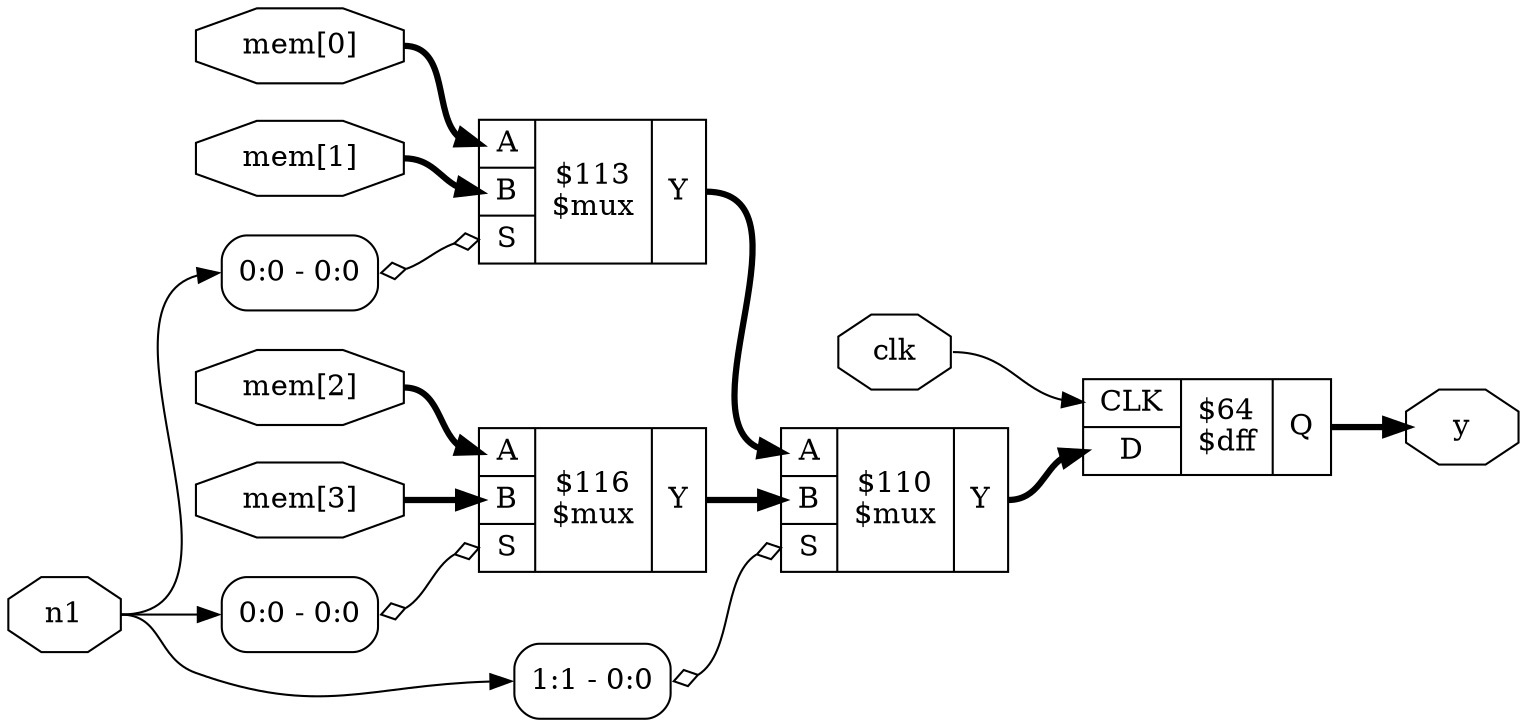 digraph "outstage" {
rankdir="LR";
remincross=true;
n4 [ shape=octagon, label="clk", color="black", fontcolor="black" ];
n5 [ shape=octagon, label="mem[0]", color="black", fontcolor="black" ];
n6 [ shape=octagon, label="mem[1]", color="black", fontcolor="black" ];
n7 [ shape=octagon, label="mem[2]", color="black", fontcolor="black" ];
n8 [ shape=octagon, label="mem[3]", color="black", fontcolor="black" ];
n9 [ shape=octagon, label="n1", color="black", fontcolor="black" ];
n10 [ shape=octagon, label="y", color="black", fontcolor="black" ];
c15 [ shape=record, label="{{<p11> A|<p12> B|<p13> S}|$110\n$mux|{<p14> Y}}" ];
x0 [ shape=record, style=rounded, label="<s0> 1:1 - 0:0 " ];
x0:e -> c15:p13:w [arrowhead=odiamond, arrowtail=odiamond, dir=both, color="black", label=""];
c16 [ shape=record, label="{{<p11> A|<p12> B|<p13> S}|$113\n$mux|{<p14> Y}}" ];
x1 [ shape=record, style=rounded, label="<s0> 0:0 - 0:0 " ];
x1:e -> c16:p13:w [arrowhead=odiamond, arrowtail=odiamond, dir=both, color="black", label=""];
c17 [ shape=record, label="{{<p11> A|<p12> B|<p13> S}|$116\n$mux|{<p14> Y}}" ];
x2 [ shape=record, style=rounded, label="<s0> 0:0 - 0:0 " ];
x2:e -> c17:p13:w [arrowhead=odiamond, arrowtail=odiamond, dir=both, color="black", label=""];
c21 [ shape=record, label="{{<p18> CLK|<p19> D}|$64\n$dff|{<p20> Q}}" ];
c15:p14:e -> c21:p19:w [color="black", style="setlinewidth(3)", label=""];
c21:p20:e -> n10:w [color="black", style="setlinewidth(3)", label=""];
c16:p14:e -> c15:p11:w [color="black", style="setlinewidth(3)", label=""];
c17:p14:e -> c15:p12:w [color="black", style="setlinewidth(3)", label=""];
n4:e -> c21:p18:w [color="black", label=""];
n5:e -> c16:p11:w [color="black", style="setlinewidth(3)", label=""];
n6:e -> c16:p12:w [color="black", style="setlinewidth(3)", label=""];
n7:e -> c17:p11:w [color="black", style="setlinewidth(3)", label=""];
n8:e -> c17:p12:w [color="black", style="setlinewidth(3)", label=""];
n9:e -> x0:s0:w [color="black", label=""];
n9:e -> x1:s0:w [color="black", label=""];
n9:e -> x2:s0:w [color="black", label=""];
}
